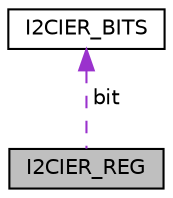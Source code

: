 digraph "I2CIER_REG"
{
  edge [fontname="Helvetica",fontsize="10",labelfontname="Helvetica",labelfontsize="10"];
  node [fontname="Helvetica",fontsize="10",shape=record];
  Node1 [label="I2CIER_REG",height=0.2,width=0.4,color="black", fillcolor="grey75", style="filled", fontcolor="black"];
  Node2 -> Node1 [dir="back",color="darkorchid3",fontsize="10",style="dashed",label=" bit" ,fontname="Helvetica"];
  Node2 [label="I2CIER_BITS",height=0.2,width=0.4,color="black", fillcolor="white", style="filled",URL="$struct_i2_c_i_e_r___b_i_t_s.html"];
}
